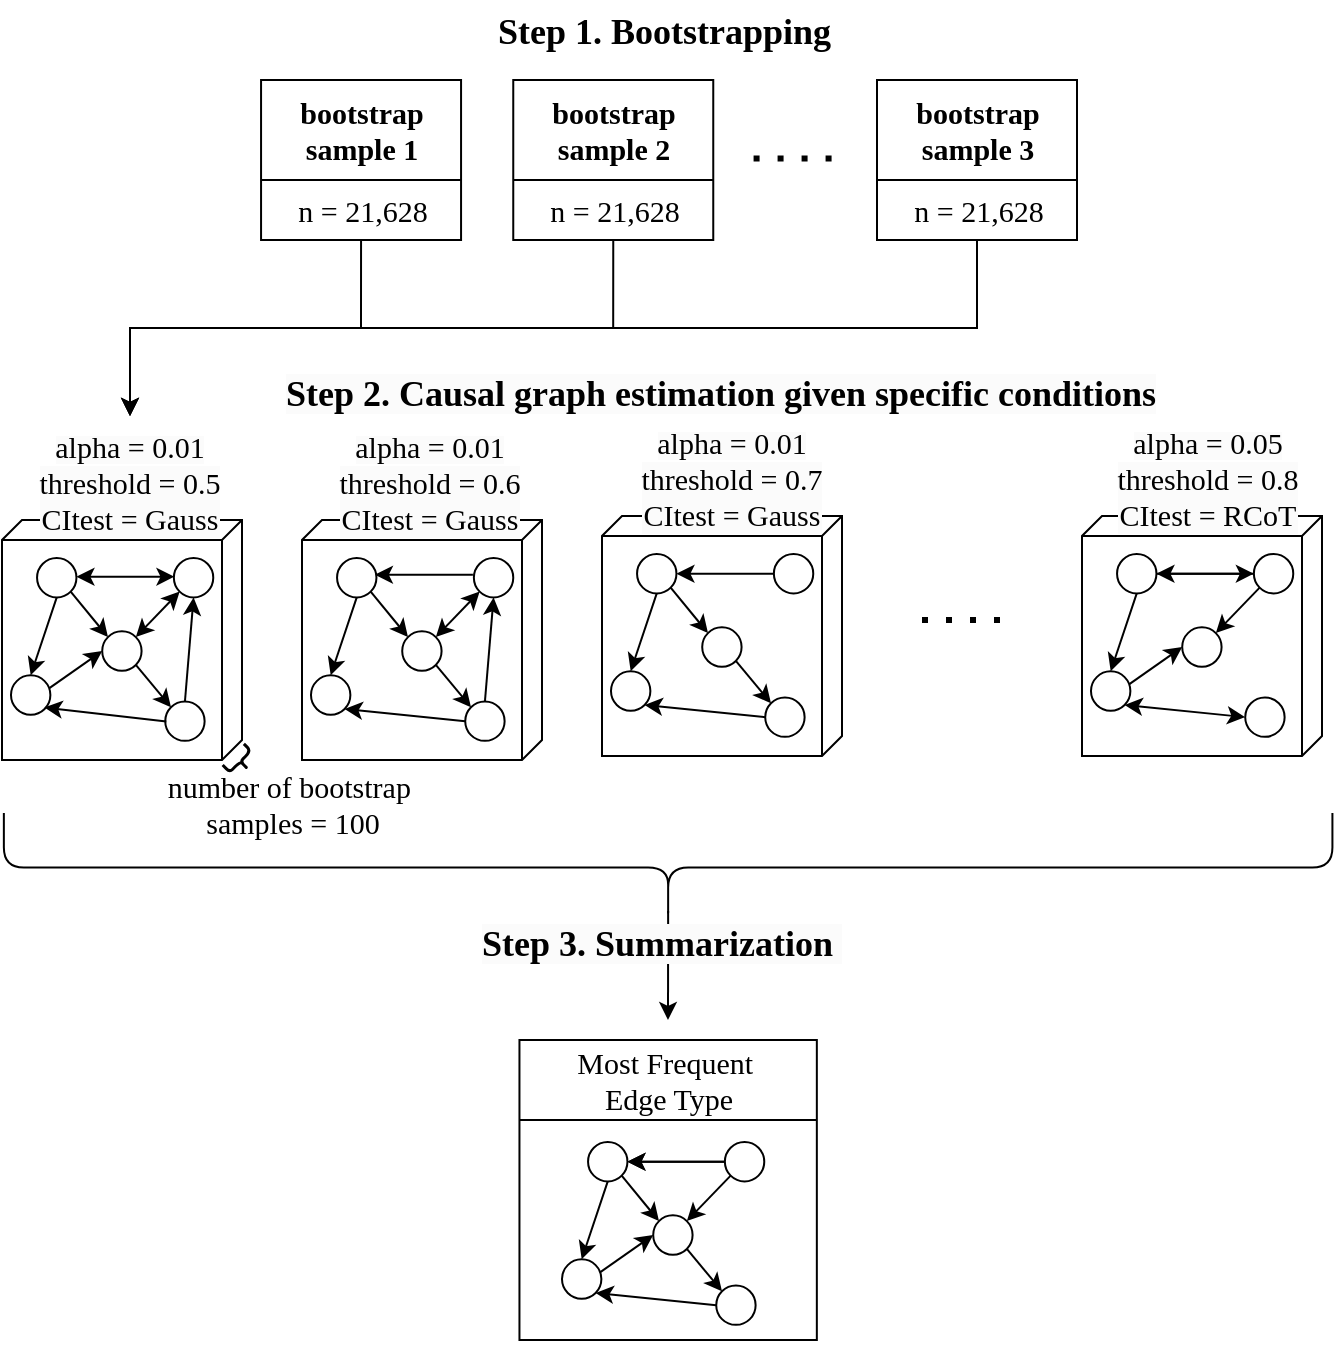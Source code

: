 <mxfile version="26.0.2">
  <diagram name="Page-1" id="b2P4CU3sjHduceIS6JFw">
    <mxGraphModel dx="967" dy="715" grid="1" gridSize="10" guides="1" tooltips="1" connect="1" arrows="1" fold="1" page="1" pageScale="1" pageWidth="850" pageHeight="1100" math="0" shadow="0">
      <root>
        <mxCell id="0" />
        <mxCell id="1" parent="0" />
        <mxCell id="DiaGZn70FkOACVAMZfuO-1" value="" style="verticalAlign=top;align=left;spacingTop=8;spacingLeft=2;spacingRight=12;shape=cube;size=10;direction=south;fontStyle=4;html=1;whiteSpace=wrap;" parent="1" vertex="1">
          <mxGeometry x="60" y="290" width="120" height="120" as="geometry" />
        </mxCell>
        <mxCell id="DiaGZn70FkOACVAMZfuO-2" value="&lt;span style=&quot;color: rgb(0, 0, 0); font-style: normal; font-variant-ligatures: normal; font-variant-caps: normal; font-weight: 400; letter-spacing: normal; orphans: 2; text-indent: 0px; text-transform: none; widows: 2; word-spacing: 0px; -webkit-text-stroke-width: 0px; white-space: normal; background-color: rgb(251, 251, 251); float: none; display: inline !important;&quot;&gt;&lt;font style=&quot;font-size: 15px;&quot; face=&quot;Times New Roman&quot;&gt;alpha = 0.01&lt;/font&gt;&lt;/span&gt;&lt;div style=&quot;forced-color-adjust: none; color: rgb(0, 0, 0); font-style: normal; font-variant-ligatures: normal; font-variant-caps: normal; font-weight: 400; letter-spacing: normal; orphans: 2; text-indent: 0px; text-transform: none; widows: 2; word-spacing: 0px; -webkit-text-stroke-width: 0px; white-space: normal; background-color: rgb(251, 251, 251); text-decoration-thickness: initial; text-decoration-style: initial; text-decoration-color: initial;&quot;&gt;&lt;font style=&quot;font-size: 15px;&quot; face=&quot;Times New Roman&quot;&gt;threshold = 0.5&lt;/font&gt;&lt;/div&gt;&lt;div style=&quot;forced-color-adjust: none; color: rgb(0, 0, 0); font-style: normal; font-variant-ligatures: normal; font-variant-caps: normal; font-weight: 400; letter-spacing: normal; orphans: 2; text-indent: 0px; text-transform: none; widows: 2; word-spacing: 0px; -webkit-text-stroke-width: 0px; white-space: normal; background-color: rgb(251, 251, 251); text-decoration-thickness: initial; text-decoration-style: initial; text-decoration-color: initial;&quot;&gt;&lt;font face=&quot;Times New Roman&quot;&gt;&lt;span style=&quot;font-size: 15px;&quot;&gt;CItest = Gauss&lt;/span&gt;&lt;/font&gt;&lt;/div&gt;" style="text;whiteSpace=wrap;html=1;align=center;" parent="1" vertex="1">
          <mxGeometry x="69" y="238" width="110" height="50" as="geometry" />
        </mxCell>
        <mxCell id="DiaGZn70FkOACVAMZfuO-57" value="" style="group" parent="1" vertex="1" connectable="0">
          <mxGeometry x="64.5" y="309" width="107.5" height="110" as="geometry" />
        </mxCell>
        <mxCell id="DiaGZn70FkOACVAMZfuO-44" value="" style="ellipse;whiteSpace=wrap;html=1;aspect=fixed;" parent="DiaGZn70FkOACVAMZfuO-57" vertex="1">
          <mxGeometry y="58.667" width="19.692" height="19.692" as="geometry" />
        </mxCell>
        <mxCell id="DiaGZn70FkOACVAMZfuO-45" value="" style="ellipse;whiteSpace=wrap;html=1;aspect=fixed;" parent="DiaGZn70FkOACVAMZfuO-57" vertex="1">
          <mxGeometry x="45.606" y="36.667" width="19.692" height="19.692" as="geometry" />
        </mxCell>
        <mxCell id="DiaGZn70FkOACVAMZfuO-46" value="" style="ellipse;whiteSpace=wrap;html=1;aspect=fixed;" parent="DiaGZn70FkOACVAMZfuO-57" vertex="1">
          <mxGeometry x="77.121" y="71.738" width="19.692" height="19.692" as="geometry" />
        </mxCell>
        <mxCell id="DiaGZn70FkOACVAMZfuO-47" value="" style="ellipse;whiteSpace=wrap;html=1;aspect=fixed;" parent="DiaGZn70FkOACVAMZfuO-57" vertex="1">
          <mxGeometry x="13.03" width="19.692" height="19.692" as="geometry" />
        </mxCell>
        <mxCell id="DiaGZn70FkOACVAMZfuO-48" value="" style="ellipse;whiteSpace=wrap;html=1;aspect=fixed;" parent="DiaGZn70FkOACVAMZfuO-57" vertex="1">
          <mxGeometry x="81.439" width="19.692" height="19.692" as="geometry" />
        </mxCell>
        <mxCell id="DiaGZn70FkOACVAMZfuO-49" value="" style="endArrow=classic;html=1;rounded=0;exitX=1;exitY=0;exitDx=0;exitDy=0;entryX=0;entryY=1;entryDx=0;entryDy=0;startArrow=classic;startFill=1;" parent="DiaGZn70FkOACVAMZfuO-57" source="DiaGZn70FkOACVAMZfuO-45" target="DiaGZn70FkOACVAMZfuO-48" edge="1">
          <mxGeometry width="50" height="50" relative="1" as="geometry">
            <mxPoint x="58.636" y="73.333" as="sourcePoint" />
            <mxPoint x="91.212" y="36.667" as="targetPoint" />
          </mxGeometry>
        </mxCell>
        <mxCell id="DiaGZn70FkOACVAMZfuO-50" value="" style="endArrow=classic;html=1;rounded=0;exitX=0.5;exitY=0;exitDx=0;exitDy=0;entryX=0.5;entryY=1;entryDx=0;entryDy=0;" parent="DiaGZn70FkOACVAMZfuO-57" source="DiaGZn70FkOACVAMZfuO-46" target="DiaGZn70FkOACVAMZfuO-48" edge="1">
          <mxGeometry width="50" height="50" relative="1" as="geometry">
            <mxPoint x="58.636" y="73.333" as="sourcePoint" />
            <mxPoint x="91.212" y="36.667" as="targetPoint" />
          </mxGeometry>
        </mxCell>
        <mxCell id="DiaGZn70FkOACVAMZfuO-52" value="" style="endArrow=classic;html=1;rounded=0;exitX=0.975;exitY=0.325;exitDx=0;exitDy=0;entryX=0;entryY=0.5;entryDx=0;entryDy=0;exitPerimeter=0;" parent="DiaGZn70FkOACVAMZfuO-57" source="DiaGZn70FkOACVAMZfuO-44" target="DiaGZn70FkOACVAMZfuO-45" edge="1">
          <mxGeometry width="50" height="50" relative="1" as="geometry">
            <mxPoint x="52.121" y="80.667" as="sourcePoint" />
            <mxPoint x="84.697" y="44" as="targetPoint" />
          </mxGeometry>
        </mxCell>
        <mxCell id="DiaGZn70FkOACVAMZfuO-54" value="" style="endArrow=classic;html=1;rounded=0;exitX=0.5;exitY=1;exitDx=0;exitDy=0;entryX=0.5;entryY=0;entryDx=0;entryDy=0;" parent="DiaGZn70FkOACVAMZfuO-57" source="DiaGZn70FkOACVAMZfuO-47" target="DiaGZn70FkOACVAMZfuO-44" edge="1">
          <mxGeometry width="50" height="50" relative="1" as="geometry">
            <mxPoint x="52.121" y="80.667" as="sourcePoint" />
            <mxPoint x="84.697" y="44" as="targetPoint" />
          </mxGeometry>
        </mxCell>
        <mxCell id="DiaGZn70FkOACVAMZfuO-55" value="" style="endArrow=classic;html=1;rounded=0;exitX=1;exitY=1;exitDx=0;exitDy=0;entryX=0;entryY=0;entryDx=0;entryDy=0;" parent="DiaGZn70FkOACVAMZfuO-57" source="DiaGZn70FkOACVAMZfuO-47" target="DiaGZn70FkOACVAMZfuO-45" edge="1">
          <mxGeometry width="50" height="50" relative="1" as="geometry">
            <mxPoint x="52.121" y="80.667" as="sourcePoint" />
            <mxPoint x="84.697" y="44" as="targetPoint" />
          </mxGeometry>
        </mxCell>
        <mxCell id="DiaGZn70FkOACVAMZfuO-58" value="" style="endArrow=classic;html=1;rounded=0;entryX=0;entryY=0;entryDx=0;entryDy=0;exitX=1;exitY=1;exitDx=0;exitDy=0;" parent="DiaGZn70FkOACVAMZfuO-57" source="DiaGZn70FkOACVAMZfuO-45" target="DiaGZn70FkOACVAMZfuO-46" edge="1">
          <mxGeometry width="50" height="50" relative="1" as="geometry">
            <mxPoint x="88.804" as="sourcePoint" />
            <mxPoint x="112.174" y="-23.913" as="targetPoint" />
          </mxGeometry>
        </mxCell>
        <mxCell id="UDdJKhotG0nYN_Htrioi-1" value="" style="endArrow=classic;html=1;rounded=0;entryX=1;entryY=0.5;entryDx=0;entryDy=0;exitX=0;exitY=0.5;exitDx=0;exitDy=0;startArrow=classic;startFill=1;" edge="1" parent="DiaGZn70FkOACVAMZfuO-57">
          <mxGeometry width="50" height="50" relative="1" as="geometry">
            <mxPoint x="81.72" y="9.35" as="sourcePoint" />
            <mxPoint x="32.72" y="9.35" as="targetPoint" />
          </mxGeometry>
        </mxCell>
        <mxCell id="UDdJKhotG0nYN_Htrioi-2" value="" style="endArrow=classic;html=1;rounded=0;entryX=1;entryY=1;entryDx=0;entryDy=0;exitX=0;exitY=0.5;exitDx=0;exitDy=0;" edge="1" parent="DiaGZn70FkOACVAMZfuO-57">
          <mxGeometry width="50" height="50" relative="1" as="geometry">
            <mxPoint x="77.69" y="81.74" as="sourcePoint" />
            <mxPoint x="16.69" y="74.74" as="targetPoint" />
          </mxGeometry>
        </mxCell>
        <mxCell id="DiaGZn70FkOACVAMZfuO-102" value="" style="shape=curlyBracket;whiteSpace=wrap;html=1;rounded=1;flipH=1;labelPosition=right;verticalLabelPosition=middle;align=left;verticalAlign=middle;size=0.5;rotation=45;strokeWidth=1.5;" parent="1" vertex="1">
          <mxGeometry x="173.92" y="403" width="10" height="15" as="geometry" />
        </mxCell>
        <mxCell id="DiaGZn70FkOACVAMZfuO-103" value="&lt;font style=&quot;font-size: 15px;&quot; face=&quot;Times New Roman&quot;&gt;number of bootstrap&amp;nbsp;&lt;/font&gt;&lt;div&gt;&lt;font style=&quot;font-size: 15px;&quot; face=&quot;Times New Roman&quot;&gt;samples = 100&lt;/font&gt;&lt;/div&gt;" style="text;html=1;align=center;verticalAlign=middle;resizable=0;points=[];autosize=1;strokeColor=none;fillColor=none;" parent="1" vertex="1">
          <mxGeometry x="129.8" y="407" width="150" height="50" as="geometry" />
        </mxCell>
        <mxCell id="DiaGZn70FkOACVAMZfuO-121" value="" style="verticalAlign=top;align=left;spacingTop=8;spacingLeft=2;spacingRight=12;shape=cube;size=10;direction=south;fontStyle=4;html=1;whiteSpace=wrap;" parent="1" vertex="1">
          <mxGeometry x="210" y="290" width="120" height="120" as="geometry" />
        </mxCell>
        <mxCell id="DiaGZn70FkOACVAMZfuO-122" value="&lt;span style=&quot;color: rgb(0, 0, 0); font-style: normal; font-variant-ligatures: normal; font-variant-caps: normal; font-weight: 400; letter-spacing: normal; orphans: 2; text-indent: 0px; text-transform: none; widows: 2; word-spacing: 0px; -webkit-text-stroke-width: 0px; white-space: normal; background-color: rgb(251, 251, 251); float: none; display: inline !important;&quot;&gt;&lt;font style=&quot;font-size: 15px;&quot; face=&quot;Times New Roman&quot;&gt;alpha = 0.01&lt;/font&gt;&lt;/span&gt;&lt;div style=&quot;forced-color-adjust: none; color: rgb(0, 0, 0); font-style: normal; font-variant-ligatures: normal; font-variant-caps: normal; font-weight: 400; letter-spacing: normal; orphans: 2; text-indent: 0px; text-transform: none; widows: 2; word-spacing: 0px; -webkit-text-stroke-width: 0px; white-space: normal; background-color: rgb(251, 251, 251); text-decoration-thickness: initial; text-decoration-style: initial; text-decoration-color: initial;&quot;&gt;&lt;font style=&quot;font-size: 15px;&quot; face=&quot;Times New Roman&quot;&gt;threshold = 0.6&lt;/font&gt;&lt;/div&gt;&lt;div style=&quot;forced-color-adjust: none; color: rgb(0, 0, 0); font-style: normal; font-variant-ligatures: normal; font-variant-caps: normal; font-weight: 400; letter-spacing: normal; orphans: 2; text-indent: 0px; text-transform: none; widows: 2; word-spacing: 0px; -webkit-text-stroke-width: 0px; white-space: normal; background-color: rgb(251, 251, 251); text-decoration-thickness: initial; text-decoration-style: initial; text-decoration-color: initial;&quot;&gt;&lt;span style=&quot;font-family: &amp;quot;Times New Roman&amp;quot;; font-size: 15px;&quot;&gt;CItest = Gauss&lt;/span&gt;&lt;/div&gt;" style="text;whiteSpace=wrap;html=1;align=center;" parent="1" vertex="1">
          <mxGeometry x="219" y="238.0" width="110" height="50" as="geometry" />
        </mxCell>
        <mxCell id="DiaGZn70FkOACVAMZfuO-123" value="" style="ellipse;whiteSpace=wrap;html=1;aspect=fixed;" parent="1" vertex="1">
          <mxGeometry x="214.5" y="367.667" width="19.692" height="19.692" as="geometry" />
        </mxCell>
        <mxCell id="DiaGZn70FkOACVAMZfuO-124" value="" style="ellipse;whiteSpace=wrap;html=1;aspect=fixed;" parent="1" vertex="1">
          <mxGeometry x="260.106" y="345.667" width="19.692" height="19.692" as="geometry" />
        </mxCell>
        <mxCell id="DiaGZn70FkOACVAMZfuO-125" value="" style="ellipse;whiteSpace=wrap;html=1;aspect=fixed;" parent="1" vertex="1">
          <mxGeometry x="291.621" y="380.738" width="19.692" height="19.692" as="geometry" />
        </mxCell>
        <mxCell id="DiaGZn70FkOACVAMZfuO-126" value="" style="ellipse;whiteSpace=wrap;html=1;aspect=fixed;" parent="1" vertex="1">
          <mxGeometry x="227.53" y="309" width="19.692" height="19.692" as="geometry" />
        </mxCell>
        <mxCell id="DiaGZn70FkOACVAMZfuO-128" value="" style="ellipse;whiteSpace=wrap;html=1;aspect=fixed;" parent="1" vertex="1">
          <mxGeometry x="295.939" y="309" width="19.692" height="19.692" as="geometry" />
        </mxCell>
        <mxCell id="DiaGZn70FkOACVAMZfuO-129" value="" style="endArrow=classic;html=1;rounded=0;exitX=1;exitY=0;exitDx=0;exitDy=0;entryX=0;entryY=1;entryDx=0;entryDy=0;startArrow=classic;startFill=1;" parent="1" source="DiaGZn70FkOACVAMZfuO-124" target="DiaGZn70FkOACVAMZfuO-128" edge="1">
          <mxGeometry width="50" height="50" relative="1" as="geometry">
            <mxPoint x="273.136" y="382.333" as="sourcePoint" />
            <mxPoint x="305.712" y="345.667" as="targetPoint" />
          </mxGeometry>
        </mxCell>
        <mxCell id="DiaGZn70FkOACVAMZfuO-130" value="" style="endArrow=classic;html=1;rounded=0;exitX=0.5;exitY=0;exitDx=0;exitDy=0;entryX=0.5;entryY=1;entryDx=0;entryDy=0;endFill=1;startArrow=none;startFill=0;" parent="1" source="DiaGZn70FkOACVAMZfuO-125" target="DiaGZn70FkOACVAMZfuO-128" edge="1">
          <mxGeometry width="50" height="50" relative="1" as="geometry">
            <mxPoint x="273.136" y="382.333" as="sourcePoint" />
            <mxPoint x="305.712" y="345.667" as="targetPoint" />
          </mxGeometry>
        </mxCell>
        <mxCell id="DiaGZn70FkOACVAMZfuO-131" value="" style="endArrow=classic;html=1;rounded=0;entryX=1;entryY=1;entryDx=0;entryDy=0;exitX=0;exitY=0.5;exitDx=0;exitDy=0;" parent="1" source="DiaGZn70FkOACVAMZfuO-125" target="DiaGZn70FkOACVAMZfuO-123" edge="1">
          <mxGeometry width="50" height="50" relative="1" as="geometry">
            <mxPoint x="266.621" y="389.667" as="sourcePoint" />
            <mxPoint x="299.197" y="353" as="targetPoint" />
          </mxGeometry>
        </mxCell>
        <mxCell id="DiaGZn70FkOACVAMZfuO-134" value="" style="endArrow=classic;html=1;rounded=0;exitX=0.5;exitY=1;exitDx=0;exitDy=0;entryX=0.5;entryY=0;entryDx=0;entryDy=0;endFill=1;startArrow=none;startFill=0;" parent="1" source="DiaGZn70FkOACVAMZfuO-126" target="DiaGZn70FkOACVAMZfuO-123" edge="1">
          <mxGeometry width="50" height="50" relative="1" as="geometry">
            <mxPoint x="266.621" y="389.667" as="sourcePoint" />
            <mxPoint x="299.197" y="353" as="targetPoint" />
          </mxGeometry>
        </mxCell>
        <mxCell id="DiaGZn70FkOACVAMZfuO-135" value="" style="endArrow=classic;html=1;rounded=0;exitX=1;exitY=1;exitDx=0;exitDy=0;entryX=0;entryY=0;entryDx=0;entryDy=0;" parent="1" source="DiaGZn70FkOACVAMZfuO-126" target="DiaGZn70FkOACVAMZfuO-124" edge="1">
          <mxGeometry width="50" height="50" relative="1" as="geometry">
            <mxPoint x="266.621" y="389.667" as="sourcePoint" />
            <mxPoint x="299.197" y="353" as="targetPoint" />
          </mxGeometry>
        </mxCell>
        <mxCell id="DiaGZn70FkOACVAMZfuO-136" value="" style="endArrow=classic;html=1;rounded=0;entryX=0;entryY=0;entryDx=0;entryDy=0;exitX=1;exitY=1;exitDx=0;exitDy=0;" parent="1" source="DiaGZn70FkOACVAMZfuO-124" target="DiaGZn70FkOACVAMZfuO-125" edge="1">
          <mxGeometry width="50" height="50" relative="1" as="geometry">
            <mxPoint x="303.304" y="309" as="sourcePoint" />
            <mxPoint x="326.674" y="285.087" as="targetPoint" />
          </mxGeometry>
        </mxCell>
        <mxCell id="DiaGZn70FkOACVAMZfuO-138" value="" style="verticalAlign=top;align=left;spacingTop=8;spacingLeft=2;spacingRight=12;shape=cube;size=10;direction=south;fontStyle=4;html=1;whiteSpace=wrap;" parent="1" vertex="1">
          <mxGeometry x="600" y="288" width="120" height="120" as="geometry" />
        </mxCell>
        <mxCell id="DiaGZn70FkOACVAMZfuO-139" value="&lt;span style=&quot;color: rgb(0, 0, 0); font-style: normal; font-variant-ligatures: normal; font-variant-caps: normal; font-weight: 400; letter-spacing: normal; orphans: 2; text-indent: 0px; text-transform: none; widows: 2; word-spacing: 0px; -webkit-text-stroke-width: 0px; white-space: normal; background-color: rgb(251, 251, 251); float: none; display: inline !important;&quot;&gt;&lt;font style=&quot;font-size: 15px;&quot; face=&quot;Times New Roman&quot;&gt;alpha = 0.05&lt;/font&gt;&lt;/span&gt;&lt;div style=&quot;forced-color-adjust: none; color: rgb(0, 0, 0); font-style: normal; font-variant-ligatures: normal; font-variant-caps: normal; font-weight: 400; letter-spacing: normal; orphans: 2; text-indent: 0px; text-transform: none; widows: 2; word-spacing: 0px; -webkit-text-stroke-width: 0px; white-space: normal; background-color: rgb(251, 251, 251); text-decoration-thickness: initial; text-decoration-style: initial; text-decoration-color: initial;&quot;&gt;&lt;font style=&quot;font-size: 15px;&quot; face=&quot;Times New Roman&quot;&gt;threshold = 0.8&lt;/font&gt;&lt;/div&gt;&lt;div style=&quot;forced-color-adjust: none; color: rgb(0, 0, 0); font-style: normal; font-variant-ligatures: normal; font-variant-caps: normal; font-weight: 400; letter-spacing: normal; orphans: 2; text-indent: 0px; text-transform: none; widows: 2; word-spacing: 0px; -webkit-text-stroke-width: 0px; white-space: normal; background-color: rgb(251, 251, 251); text-decoration-thickness: initial; text-decoration-style: initial; text-decoration-color: initial;&quot;&gt;&lt;span style=&quot;font-family: &amp;quot;Times New Roman&amp;quot;; font-size: 15px;&quot;&gt;CItest = RCoT&lt;/span&gt;&lt;/div&gt;" style="text;whiteSpace=wrap;html=1;align=center;" parent="1" vertex="1">
          <mxGeometry x="608" y="236" width="110" height="50" as="geometry" />
        </mxCell>
        <mxCell id="DiaGZn70FkOACVAMZfuO-140" value="" style="ellipse;whiteSpace=wrap;html=1;aspect=fixed;" parent="1" vertex="1">
          <mxGeometry x="604.5" y="365.667" width="19.692" height="19.692" as="geometry" />
        </mxCell>
        <mxCell id="DiaGZn70FkOACVAMZfuO-141" value="" style="ellipse;whiteSpace=wrap;html=1;aspect=fixed;" parent="1" vertex="1">
          <mxGeometry x="650.106" y="343.667" width="19.692" height="19.692" as="geometry" />
        </mxCell>
        <mxCell id="DiaGZn70FkOACVAMZfuO-142" value="" style="ellipse;whiteSpace=wrap;html=1;aspect=fixed;" parent="1" vertex="1">
          <mxGeometry x="681.621" y="378.738" width="19.692" height="19.692" as="geometry" />
        </mxCell>
        <mxCell id="DiaGZn70FkOACVAMZfuO-143" value="" style="ellipse;whiteSpace=wrap;html=1;aspect=fixed;" parent="1" vertex="1">
          <mxGeometry x="617.53" y="307" width="19.692" height="19.692" as="geometry" />
        </mxCell>
        <mxCell id="DiaGZn70FkOACVAMZfuO-144" value="" style="edgeStyle=orthogonalEdgeStyle;rounded=0;orthogonalLoop=1;jettySize=auto;html=1;" parent="1" source="DiaGZn70FkOACVAMZfuO-145" target="DiaGZn70FkOACVAMZfuO-143" edge="1">
          <mxGeometry relative="1" as="geometry" />
        </mxCell>
        <mxCell id="DiaGZn70FkOACVAMZfuO-145" value="" style="ellipse;whiteSpace=wrap;html=1;aspect=fixed;" parent="1" vertex="1">
          <mxGeometry x="685.939" y="307" width="19.692" height="19.692" as="geometry" />
        </mxCell>
        <mxCell id="DiaGZn70FkOACVAMZfuO-146" value="" style="endArrow=none;html=1;rounded=0;exitX=1;exitY=0;exitDx=0;exitDy=0;entryX=0;entryY=1;entryDx=0;entryDy=0;startArrow=classic;startFill=1;endFill=0;" parent="1" source="DiaGZn70FkOACVAMZfuO-141" target="DiaGZn70FkOACVAMZfuO-145" edge="1">
          <mxGeometry width="50" height="50" relative="1" as="geometry">
            <mxPoint x="663.136" y="380.333" as="sourcePoint" />
            <mxPoint x="695.712" y="343.667" as="targetPoint" />
          </mxGeometry>
        </mxCell>
        <mxCell id="DiaGZn70FkOACVAMZfuO-148" value="" style="endArrow=classic;html=1;rounded=0;entryX=1;entryY=1;entryDx=0;entryDy=0;exitX=0;exitY=0.5;exitDx=0;exitDy=0;startArrow=classic;startFill=1;" parent="1" source="DiaGZn70FkOACVAMZfuO-142" target="DiaGZn70FkOACVAMZfuO-140" edge="1">
          <mxGeometry width="50" height="50" relative="1" as="geometry">
            <mxPoint x="656.621" y="387.667" as="sourcePoint" />
            <mxPoint x="689.197" y="351" as="targetPoint" />
          </mxGeometry>
        </mxCell>
        <mxCell id="DiaGZn70FkOACVAMZfuO-149" value="" style="endArrow=classic;html=1;rounded=0;exitX=0.975;exitY=0.325;exitDx=0;exitDy=0;entryX=0;entryY=0.5;entryDx=0;entryDy=0;exitPerimeter=0;" parent="1" source="DiaGZn70FkOACVAMZfuO-140" target="DiaGZn70FkOACVAMZfuO-141" edge="1">
          <mxGeometry width="50" height="50" relative="1" as="geometry">
            <mxPoint x="656.621" y="387.667" as="sourcePoint" />
            <mxPoint x="689.197" y="351" as="targetPoint" />
          </mxGeometry>
        </mxCell>
        <mxCell id="DiaGZn70FkOACVAMZfuO-150" value="" style="endArrow=none;html=1;rounded=0;entryX=1;entryY=0.5;entryDx=0;entryDy=0;exitX=0;exitY=0.5;exitDx=0;exitDy=0;startArrow=classic;startFill=1;endFill=0;" parent="1" source="DiaGZn70FkOACVAMZfuO-145" target="DiaGZn70FkOACVAMZfuO-143" edge="1">
          <mxGeometry width="50" height="50" relative="1" as="geometry">
            <mxPoint x="656.621" y="387.667" as="sourcePoint" />
            <mxPoint x="689.197" y="351" as="targetPoint" />
          </mxGeometry>
        </mxCell>
        <mxCell id="DiaGZn70FkOACVAMZfuO-151" value="" style="endArrow=classic;html=1;rounded=0;exitX=0.5;exitY=1;exitDx=0;exitDy=0;entryX=0.5;entryY=0;entryDx=0;entryDy=0;" parent="1" source="DiaGZn70FkOACVAMZfuO-143" target="DiaGZn70FkOACVAMZfuO-140" edge="1">
          <mxGeometry width="50" height="50" relative="1" as="geometry">
            <mxPoint x="656.621" y="387.667" as="sourcePoint" />
            <mxPoint x="689.197" y="351" as="targetPoint" />
          </mxGeometry>
        </mxCell>
        <mxCell id="DiaGZn70FkOACVAMZfuO-155" value="" style="verticalAlign=top;align=left;spacingTop=8;spacingLeft=2;spacingRight=12;shape=cube;size=10;direction=south;fontStyle=4;html=1;whiteSpace=wrap;" parent="1" vertex="1">
          <mxGeometry x="360" y="288" width="120" height="120" as="geometry" />
        </mxCell>
        <mxCell id="DiaGZn70FkOACVAMZfuO-156" value="&lt;span style=&quot;color: rgb(0, 0, 0); font-style: normal; font-variant-ligatures: normal; font-variant-caps: normal; font-weight: 400; letter-spacing: normal; orphans: 2; text-indent: 0px; text-transform: none; widows: 2; word-spacing: 0px; -webkit-text-stroke-width: 0px; white-space: normal; background-color: rgb(251, 251, 251); float: none; display: inline !important;&quot;&gt;&lt;font style=&quot;font-size: 15px;&quot; face=&quot;Times New Roman&quot;&gt;alpha = 0.01&lt;/font&gt;&lt;/span&gt;&lt;div style=&quot;forced-color-adjust: none; color: rgb(0, 0, 0); font-style: normal; font-variant-ligatures: normal; font-variant-caps: normal; font-weight: 400; letter-spacing: normal; orphans: 2; text-indent: 0px; text-transform: none; widows: 2; word-spacing: 0px; -webkit-text-stroke-width: 0px; white-space: normal; background-color: rgb(251, 251, 251); text-decoration-thickness: initial; text-decoration-style: initial; text-decoration-color: initial;&quot;&gt;&lt;font style=&quot;font-size: 15px;&quot; face=&quot;Times New Roman&quot;&gt;threshold = 0.7&lt;/font&gt;&lt;/div&gt;&lt;div style=&quot;forced-color-adjust: none; color: rgb(0, 0, 0); font-style: normal; font-variant-ligatures: normal; font-variant-caps: normal; font-weight: 400; letter-spacing: normal; orphans: 2; text-indent: 0px; text-transform: none; widows: 2; word-spacing: 0px; -webkit-text-stroke-width: 0px; white-space: normal; background-color: rgb(251, 251, 251); text-decoration-thickness: initial; text-decoration-style: initial; text-decoration-color: initial;&quot;&gt;&lt;span style=&quot;font-family: &amp;quot;Times New Roman&amp;quot;; font-size: 15px;&quot;&gt;CItest = Gauss&lt;/span&gt;&lt;font style=&quot;font-size: 15px;&quot; face=&quot;Times New Roman&quot;&gt;&lt;/font&gt;&lt;/div&gt;" style="text;whiteSpace=wrap;html=1;align=center;" parent="1" vertex="1">
          <mxGeometry x="370" y="236.0" width="110" height="50" as="geometry" />
        </mxCell>
        <mxCell id="DiaGZn70FkOACVAMZfuO-157" value="" style="ellipse;whiteSpace=wrap;html=1;aspect=fixed;" parent="1" vertex="1">
          <mxGeometry x="364.5" y="365.667" width="19.692" height="19.692" as="geometry" />
        </mxCell>
        <mxCell id="DiaGZn70FkOACVAMZfuO-158" value="" style="ellipse;whiteSpace=wrap;html=1;aspect=fixed;" parent="1" vertex="1">
          <mxGeometry x="410.106" y="343.667" width="19.692" height="19.692" as="geometry" />
        </mxCell>
        <mxCell id="DiaGZn70FkOACVAMZfuO-159" value="" style="ellipse;whiteSpace=wrap;html=1;aspect=fixed;" parent="1" vertex="1">
          <mxGeometry x="441.621" y="378.738" width="19.692" height="19.692" as="geometry" />
        </mxCell>
        <mxCell id="DiaGZn70FkOACVAMZfuO-160" value="" style="ellipse;whiteSpace=wrap;html=1;aspect=fixed;" parent="1" vertex="1">
          <mxGeometry x="377.53" y="307" width="19.692" height="19.692" as="geometry" />
        </mxCell>
        <mxCell id="DiaGZn70FkOACVAMZfuO-161" value="" style="edgeStyle=orthogonalEdgeStyle;rounded=0;orthogonalLoop=1;jettySize=auto;html=1;" parent="1" source="DiaGZn70FkOACVAMZfuO-162" target="DiaGZn70FkOACVAMZfuO-160" edge="1">
          <mxGeometry relative="1" as="geometry" />
        </mxCell>
        <mxCell id="DiaGZn70FkOACVAMZfuO-162" value="" style="ellipse;whiteSpace=wrap;html=1;aspect=fixed;" parent="1" vertex="1">
          <mxGeometry x="445.939" y="307" width="19.692" height="19.692" as="geometry" />
        </mxCell>
        <mxCell id="DiaGZn70FkOACVAMZfuO-165" value="" style="endArrow=classic;html=1;rounded=0;entryX=1;entryY=1;entryDx=0;entryDy=0;exitX=0;exitY=0.5;exitDx=0;exitDy=0;" parent="1" source="DiaGZn70FkOACVAMZfuO-159" target="DiaGZn70FkOACVAMZfuO-157" edge="1">
          <mxGeometry width="50" height="50" relative="1" as="geometry">
            <mxPoint x="416.621" y="387.667" as="sourcePoint" />
            <mxPoint x="449.197" y="351" as="targetPoint" />
          </mxGeometry>
        </mxCell>
        <mxCell id="DiaGZn70FkOACVAMZfuO-168" value="" style="endArrow=classic;html=1;rounded=0;exitX=0.5;exitY=1;exitDx=0;exitDy=0;entryX=0.5;entryY=0;entryDx=0;entryDy=0;" parent="1" source="DiaGZn70FkOACVAMZfuO-160" target="DiaGZn70FkOACVAMZfuO-157" edge="1">
          <mxGeometry width="50" height="50" relative="1" as="geometry">
            <mxPoint x="416.621" y="387.667" as="sourcePoint" />
            <mxPoint x="449.197" y="351" as="targetPoint" />
          </mxGeometry>
        </mxCell>
        <mxCell id="DiaGZn70FkOACVAMZfuO-169" value="" style="endArrow=classic;html=1;rounded=0;exitX=1;exitY=1;exitDx=0;exitDy=0;entryX=0;entryY=0;entryDx=0;entryDy=0;" parent="1" source="DiaGZn70FkOACVAMZfuO-160" target="DiaGZn70FkOACVAMZfuO-158" edge="1">
          <mxGeometry width="50" height="50" relative="1" as="geometry">
            <mxPoint x="416.621" y="387.667" as="sourcePoint" />
            <mxPoint x="449.197" y="351" as="targetPoint" />
          </mxGeometry>
        </mxCell>
        <mxCell id="DiaGZn70FkOACVAMZfuO-170" value="" style="endArrow=classic;html=1;rounded=0;entryX=0;entryY=0;entryDx=0;entryDy=0;exitX=1;exitY=1;exitDx=0;exitDy=0;" parent="1" source="DiaGZn70FkOACVAMZfuO-158" target="DiaGZn70FkOACVAMZfuO-159" edge="1">
          <mxGeometry width="50" height="50" relative="1" as="geometry">
            <mxPoint x="453.304" y="307" as="sourcePoint" />
            <mxPoint x="476.674" y="283.087" as="targetPoint" />
          </mxGeometry>
        </mxCell>
        <mxCell id="DiaGZn70FkOACVAMZfuO-171" value="" style="endArrow=none;dashed=1;html=1;dashPattern=1 3;strokeWidth=3;rounded=0;" parent="1" edge="1">
          <mxGeometry width="50" height="50" relative="1" as="geometry">
            <mxPoint x="520" y="340" as="sourcePoint" />
            <mxPoint x="560" y="340" as="targetPoint" />
          </mxGeometry>
        </mxCell>
        <mxCell id="DiaGZn70FkOACVAMZfuO-172" value="" style="shape=curlyBracket;whiteSpace=wrap;html=1;rounded=1;flipH=1;labelPosition=right;verticalLabelPosition=middle;align=left;verticalAlign=middle;size=0.5;rotation=90;strokeWidth=1;" parent="1" vertex="1">
          <mxGeometry x="365.86" y="131.63" width="54.42" height="664.28" as="geometry" />
        </mxCell>
        <mxCell id="DiaGZn70FkOACVAMZfuO-176" value="" style="endArrow=classic;html=1;rounded=0;exitX=0.1;exitY=0.5;exitDx=0;exitDy=0;exitPerimeter=0;" parent="1" source="DiaGZn70FkOACVAMZfuO-172" edge="1">
          <mxGeometry relative="1" as="geometry">
            <mxPoint x="330" y="560" as="sourcePoint" />
            <mxPoint x="393" y="540" as="targetPoint" />
          </mxGeometry>
        </mxCell>
        <mxCell id="DiaGZn70FkOACVAMZfuO-195" value="&lt;span style=&quot;font-weight: 400;&quot;&gt;&lt;font face=&quot;Times New Roman&quot; style=&quot;font-size: 15px;&quot;&gt;Most Frequent&amp;nbsp;&lt;/font&gt;&lt;/span&gt;&lt;div&gt;&lt;span style=&quot;font-weight: 400;&quot;&gt;&lt;font face=&quot;Times New Roman&quot; style=&quot;font-size: 15px;&quot;&gt;Edge Type&lt;/font&gt;&lt;/span&gt;&lt;/div&gt;" style="swimlane;whiteSpace=wrap;html=1;startSize=40;" parent="1" vertex="1">
          <mxGeometry x="318.73" y="550" width="148.69" height="150" as="geometry" />
        </mxCell>
        <mxCell id="DiaGZn70FkOACVAMZfuO-179" value="" style="group" parent="DiaGZn70FkOACVAMZfuO-195" vertex="1" connectable="0">
          <mxGeometry x="21.27" y="51" width="107.5" height="110" as="geometry" />
        </mxCell>
        <mxCell id="DiaGZn70FkOACVAMZfuO-180" value="" style="ellipse;whiteSpace=wrap;html=1;aspect=fixed;" parent="DiaGZn70FkOACVAMZfuO-179" vertex="1">
          <mxGeometry y="58.667" width="19.692" height="19.692" as="geometry" />
        </mxCell>
        <mxCell id="DiaGZn70FkOACVAMZfuO-181" value="" style="ellipse;whiteSpace=wrap;html=1;aspect=fixed;" parent="DiaGZn70FkOACVAMZfuO-179" vertex="1">
          <mxGeometry x="45.606" y="36.667" width="19.692" height="19.692" as="geometry" />
        </mxCell>
        <mxCell id="DiaGZn70FkOACVAMZfuO-182" value="" style="ellipse;whiteSpace=wrap;html=1;aspect=fixed;" parent="DiaGZn70FkOACVAMZfuO-179" vertex="1">
          <mxGeometry x="77.121" y="71.738" width="19.692" height="19.692" as="geometry" />
        </mxCell>
        <mxCell id="DiaGZn70FkOACVAMZfuO-183" value="" style="ellipse;whiteSpace=wrap;html=1;aspect=fixed;" parent="DiaGZn70FkOACVAMZfuO-179" vertex="1">
          <mxGeometry x="13.03" width="19.692" height="19.692" as="geometry" />
        </mxCell>
        <mxCell id="DiaGZn70FkOACVAMZfuO-184" value="" style="edgeStyle=orthogonalEdgeStyle;rounded=0;orthogonalLoop=1;jettySize=auto;html=1;" parent="DiaGZn70FkOACVAMZfuO-179" source="DiaGZn70FkOACVAMZfuO-185" target="DiaGZn70FkOACVAMZfuO-183" edge="1">
          <mxGeometry relative="1" as="geometry" />
        </mxCell>
        <mxCell id="DiaGZn70FkOACVAMZfuO-185" value="" style="ellipse;whiteSpace=wrap;html=1;aspect=fixed;" parent="DiaGZn70FkOACVAMZfuO-179" vertex="1">
          <mxGeometry x="81.439" width="19.692" height="19.692" as="geometry" />
        </mxCell>
        <mxCell id="DiaGZn70FkOACVAMZfuO-186" value="" style="endArrow=none;html=1;rounded=0;exitX=1;exitY=0;exitDx=0;exitDy=0;entryX=0;entryY=1;entryDx=0;entryDy=0;startArrow=classic;startFill=1;endFill=0;" parent="DiaGZn70FkOACVAMZfuO-179" source="DiaGZn70FkOACVAMZfuO-181" target="DiaGZn70FkOACVAMZfuO-185" edge="1">
          <mxGeometry width="50" height="50" relative="1" as="geometry">
            <mxPoint x="58.636" y="73.333" as="sourcePoint" />
            <mxPoint x="91.212" y="36.667" as="targetPoint" />
          </mxGeometry>
        </mxCell>
        <mxCell id="DiaGZn70FkOACVAMZfuO-188" value="" style="endArrow=classic;html=1;rounded=0;entryX=1;entryY=1;entryDx=0;entryDy=0;exitX=0;exitY=0.5;exitDx=0;exitDy=0;" parent="DiaGZn70FkOACVAMZfuO-179" source="DiaGZn70FkOACVAMZfuO-182" target="DiaGZn70FkOACVAMZfuO-180" edge="1">
          <mxGeometry width="50" height="50" relative="1" as="geometry">
            <mxPoint x="52.121" y="80.667" as="sourcePoint" />
            <mxPoint x="84.697" y="44" as="targetPoint" />
          </mxGeometry>
        </mxCell>
        <mxCell id="DiaGZn70FkOACVAMZfuO-189" value="" style="endArrow=classic;html=1;rounded=0;exitX=0.975;exitY=0.325;exitDx=0;exitDy=0;entryX=0;entryY=0.5;entryDx=0;entryDy=0;exitPerimeter=0;" parent="DiaGZn70FkOACVAMZfuO-179" source="DiaGZn70FkOACVAMZfuO-180" target="DiaGZn70FkOACVAMZfuO-181" edge="1">
          <mxGeometry width="50" height="50" relative="1" as="geometry">
            <mxPoint x="52.121" y="80.667" as="sourcePoint" />
            <mxPoint x="84.697" y="44" as="targetPoint" />
          </mxGeometry>
        </mxCell>
        <mxCell id="DiaGZn70FkOACVAMZfuO-190" value="" style="endArrow=classic;html=1;rounded=0;entryX=1;entryY=0.5;entryDx=0;entryDy=0;exitX=0;exitY=0.5;exitDx=0;exitDy=0;" parent="DiaGZn70FkOACVAMZfuO-179" source="DiaGZn70FkOACVAMZfuO-185" target="DiaGZn70FkOACVAMZfuO-183" edge="1">
          <mxGeometry width="50" height="50" relative="1" as="geometry">
            <mxPoint x="52.121" y="80.667" as="sourcePoint" />
            <mxPoint x="84.697" y="44" as="targetPoint" />
          </mxGeometry>
        </mxCell>
        <mxCell id="DiaGZn70FkOACVAMZfuO-191" value="" style="endArrow=classic;html=1;rounded=0;exitX=0.5;exitY=1;exitDx=0;exitDy=0;entryX=0.5;entryY=0;entryDx=0;entryDy=0;" parent="DiaGZn70FkOACVAMZfuO-179" source="DiaGZn70FkOACVAMZfuO-183" target="DiaGZn70FkOACVAMZfuO-180" edge="1">
          <mxGeometry width="50" height="50" relative="1" as="geometry">
            <mxPoint x="52.121" y="80.667" as="sourcePoint" />
            <mxPoint x="84.697" y="44" as="targetPoint" />
          </mxGeometry>
        </mxCell>
        <mxCell id="DiaGZn70FkOACVAMZfuO-192" value="" style="endArrow=classic;html=1;rounded=0;exitX=1;exitY=1;exitDx=0;exitDy=0;entryX=0;entryY=0;entryDx=0;entryDy=0;" parent="DiaGZn70FkOACVAMZfuO-179" source="DiaGZn70FkOACVAMZfuO-183" target="DiaGZn70FkOACVAMZfuO-181" edge="1">
          <mxGeometry width="50" height="50" relative="1" as="geometry">
            <mxPoint x="52.121" y="80.667" as="sourcePoint" />
            <mxPoint x="84.697" y="44" as="targetPoint" />
          </mxGeometry>
        </mxCell>
        <mxCell id="DiaGZn70FkOACVAMZfuO-193" value="" style="endArrow=classic;html=1;rounded=0;entryX=0;entryY=0;entryDx=0;entryDy=0;exitX=1;exitY=1;exitDx=0;exitDy=0;" parent="DiaGZn70FkOACVAMZfuO-179" source="DiaGZn70FkOACVAMZfuO-181" target="DiaGZn70FkOACVAMZfuO-182" edge="1">
          <mxGeometry width="50" height="50" relative="1" as="geometry">
            <mxPoint x="88.804" as="sourcePoint" />
            <mxPoint x="112.174" y="-23.913" as="targetPoint" />
          </mxGeometry>
        </mxCell>
        <mxCell id="DiaGZn70FkOACVAMZfuO-197" value="&lt;font face=&quot;Times New Roman&quot; style=&quot;font-size: 18px;&quot;&gt;&lt;b style=&quot;&quot;&gt;Step 1. Bootstrapping&amp;nbsp;&lt;/b&gt;&lt;/font&gt;&lt;div&gt;&lt;font face=&quot;Times New Roman&quot; style=&quot;font-size: 15px;&quot;&gt;&lt;b&gt;&lt;br&gt;&lt;/b&gt;&lt;/font&gt;&lt;/div&gt;" style="text;html=1;align=center;verticalAlign=middle;resizable=0;points=[];autosize=1;strokeColor=none;fillColor=none;" parent="1" vertex="1">
          <mxGeometry x="298.08" y="30" width="190" height="50" as="geometry" />
        </mxCell>
        <mxCell id="TTcwpSpZDTw9PUmX1xNd-10" style="edgeStyle=orthogonalEdgeStyle;rounded=0;orthogonalLoop=1;jettySize=auto;html=1;exitX=0.5;exitY=1;exitDx=0;exitDy=0;entryX=0.5;entryY=0;entryDx=0;entryDy=0;" parent="1" source="DiaGZn70FkOACVAMZfuO-198" target="DiaGZn70FkOACVAMZfuO-2" edge="1">
          <mxGeometry relative="1" as="geometry" />
        </mxCell>
        <mxCell id="DiaGZn70FkOACVAMZfuO-198" value="&lt;font style=&quot;font-size: 15px;&quot; face=&quot;Times New Roman&quot;&gt;bootstrap sample 1&lt;/font&gt;" style="swimlane;whiteSpace=wrap;html=1;startSize=50;" parent="1" vertex="1">
          <mxGeometry x="189.53" y="70" width="100" height="80" as="geometry" />
        </mxCell>
        <mxCell id="DiaGZn70FkOACVAMZfuO-199" value="&lt;font style=&quot;font-size: 15px;&quot; face=&quot;Times New Roman&quot;&gt;n = 21,628&lt;/font&gt;" style="text;html=1;align=center;verticalAlign=middle;resizable=0;points=[];autosize=1;strokeColor=none;fillColor=none;" parent="DiaGZn70FkOACVAMZfuO-198" vertex="1">
          <mxGeometry x="5.0" y="50.0" width="90" height="30" as="geometry" />
        </mxCell>
        <mxCell id="DiaGZn70FkOACVAMZfuO-219" value="" style="endArrow=none;dashed=1;html=1;dashPattern=1 3;strokeWidth=3;rounded=0;" parent="1" edge="1">
          <mxGeometry width="50" height="50" relative="1" as="geometry">
            <mxPoint x="435.79" y="109.29" as="sourcePoint" />
            <mxPoint x="475.79" y="109.29" as="targetPoint" />
          </mxGeometry>
        </mxCell>
        <mxCell id="DiaGZn70FkOACVAMZfuO-225" value="&lt;font face=&quot;Times New Roman&quot; style=&quot;forced-color-adjust: none; color: rgb(0, 0, 0); font-style: normal; font-variant-ligatures: normal; font-variant-caps: normal; font-weight: 400; letter-spacing: normal; orphans: 2; text-align: center; text-indent: 0px; text-transform: none; widows: 2; word-spacing: 0px; -webkit-text-stroke-width: 0px; white-space: nowrap; background-color: rgb(251, 251, 251); text-decoration-thickness: initial; text-decoration-style: initial; text-decoration-color: initial; font-size: 18px;&quot;&gt;&lt;b style=&quot;forced-color-adjust: none;&quot;&gt;Step 2. Causal graph estimation given specific conditions&lt;/b&gt;&lt;/font&gt;" style="text;whiteSpace=wrap;html=1;" parent="1" vertex="1">
          <mxGeometry x="199.5" y="210" width="441" height="50" as="geometry" />
        </mxCell>
        <mxCell id="DiaGZn70FkOACVAMZfuO-226" value="&lt;font face=&quot;Times New Roman&quot; style=&quot;forced-color-adjust: none; color: rgb(0, 0, 0); font-style: normal; font-variant-ligatures: normal; font-variant-caps: normal; font-weight: 400; letter-spacing: normal; orphans: 2; text-align: center; text-indent: 0px; text-transform: none; widows: 2; word-spacing: 0px; -webkit-text-stroke-width: 0px; white-space: nowrap; background-color: rgb(251, 251, 251); text-decoration-thickness: initial; text-decoration-style: initial; text-decoration-color: initial; font-size: 18px;&quot;&gt;&lt;b style=&quot;forced-color-adjust: none;&quot;&gt;Step 3. Summarization&amp;nbsp;&lt;/b&gt;&lt;/font&gt;" style="text;whiteSpace=wrap;html=1;" parent="1" vertex="1">
          <mxGeometry x="298.08" y="485" width="190" height="50" as="geometry" />
        </mxCell>
        <mxCell id="TTcwpSpZDTw9PUmX1xNd-11" style="edgeStyle=orthogonalEdgeStyle;rounded=0;orthogonalLoop=1;jettySize=auto;html=1;exitX=0.5;exitY=1;exitDx=0;exitDy=0;" parent="1" source="TTcwpSpZDTw9PUmX1xNd-1" target="DiaGZn70FkOACVAMZfuO-2" edge="1">
          <mxGeometry relative="1" as="geometry" />
        </mxCell>
        <mxCell id="TTcwpSpZDTw9PUmX1xNd-1" value="&lt;font style=&quot;font-size: 15px;&quot; face=&quot;Times New Roman&quot;&gt;bootstrap sample 2&lt;/font&gt;" style="swimlane;whiteSpace=wrap;html=1;startSize=50;" parent="1" vertex="1">
          <mxGeometry x="315.63" y="70" width="100" height="80" as="geometry" />
        </mxCell>
        <mxCell id="TTcwpSpZDTw9PUmX1xNd-2" value="&lt;font style=&quot;font-size: 15px;&quot; face=&quot;Times New Roman&quot;&gt;n = 21,628&lt;/font&gt;" style="text;html=1;align=center;verticalAlign=middle;resizable=0;points=[];autosize=1;strokeColor=none;fillColor=none;" parent="TTcwpSpZDTw9PUmX1xNd-1" vertex="1">
          <mxGeometry x="5.0" y="50.0" width="90" height="30" as="geometry" />
        </mxCell>
        <mxCell id="TTcwpSpZDTw9PUmX1xNd-3" value="&lt;font style=&quot;font-size: 15px;&quot; face=&quot;Times New Roman&quot;&gt;bootstrap sample 3&lt;/font&gt;" style="swimlane;whiteSpace=wrap;html=1;startSize=50;" parent="1" vertex="1">
          <mxGeometry x="497.5" y="70" width="100" height="80" as="geometry" />
        </mxCell>
        <mxCell id="TTcwpSpZDTw9PUmX1xNd-4" value="&lt;font style=&quot;font-size: 15px;&quot; face=&quot;Times New Roman&quot;&gt;n = 21,628&lt;/font&gt;" style="text;html=1;align=center;verticalAlign=middle;resizable=0;points=[];autosize=1;strokeColor=none;fillColor=none;" parent="TTcwpSpZDTw9PUmX1xNd-3" vertex="1">
          <mxGeometry x="5.0" y="50.0" width="90" height="30" as="geometry" />
        </mxCell>
        <mxCell id="TTcwpSpZDTw9PUmX1xNd-16" style="edgeStyle=orthogonalEdgeStyle;rounded=0;orthogonalLoop=1;jettySize=auto;html=1;entryX=0.5;entryY=0;entryDx=0;entryDy=0;exitX=0.5;exitY=1;exitDx=0;exitDy=0;exitPerimeter=0;" parent="1" source="TTcwpSpZDTw9PUmX1xNd-4" target="DiaGZn70FkOACVAMZfuO-2" edge="1">
          <mxGeometry relative="1" as="geometry" />
        </mxCell>
        <mxCell id="UDdJKhotG0nYN_Htrioi-3" value="" style="endArrow=classic;html=1;rounded=0;entryX=1;entryY=0.5;entryDx=0;entryDy=0;exitX=0;exitY=0.5;exitDx=0;exitDy=0;" edge="1" parent="1">
          <mxGeometry width="50" height="50" relative="1" as="geometry">
            <mxPoint x="295.45" y="317.35" as="sourcePoint" />
            <mxPoint x="246.45" y="317.35" as="targetPoint" />
          </mxGeometry>
        </mxCell>
      </root>
    </mxGraphModel>
  </diagram>
</mxfile>
